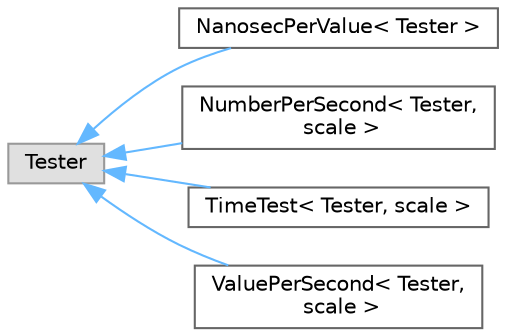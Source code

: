 digraph "类继承关系图"
{
 // LATEX_PDF_SIZE
  bgcolor="transparent";
  edge [fontname=Helvetica,fontsize=10,labelfontname=Helvetica,labelfontsize=10];
  node [fontname=Helvetica,fontsize=10,shape=box,height=0.2,width=0.4];
  rankdir="LR";
  Node0 [id="Node000000",label="Tester",height=0.2,width=0.4,color="grey60", fillcolor="#E0E0E0", style="filled",tooltip=" "];
  Node0 -> Node1 [id="edge7155_Node000000_Node000001",dir="back",color="steelblue1",style="solid",tooltip=" "];
  Node1 [id="Node000001",label="NanosecPerValue\< Tester \>",height=0.2,width=0.4,color="grey40", fillcolor="white", style="filled",URL="$class_nanosec_per_value.html",tooltip=" "];
  Node0 -> Node2 [id="edge7156_Node000000_Node000002",dir="back",color="steelblue1",style="solid",tooltip=" "];
  Node2 [id="Node000002",label="NumberPerSecond\< Tester,\l scale \>",height=0.2,width=0.4,color="grey40", fillcolor="white", style="filled",URL="$class_number_per_second.html",tooltip=" "];
  Node0 -> Node3 [id="edge7157_Node000000_Node000003",dir="back",color="steelblue1",style="solid",tooltip=" "];
  Node3 [id="Node000003",label="TimeTest\< Tester, scale \>",height=0.2,width=0.4,color="grey40", fillcolor="white", style="filled",URL="$class_time_test.html",tooltip=" "];
  Node0 -> Node4 [id="edge7158_Node000000_Node000004",dir="back",color="steelblue1",style="solid",tooltip=" "];
  Node4 [id="Node000004",label="ValuePerSecond\< Tester,\l scale \>",height=0.2,width=0.4,color="grey40", fillcolor="white", style="filled",URL="$class_value_per_second.html",tooltip=" "];
}
